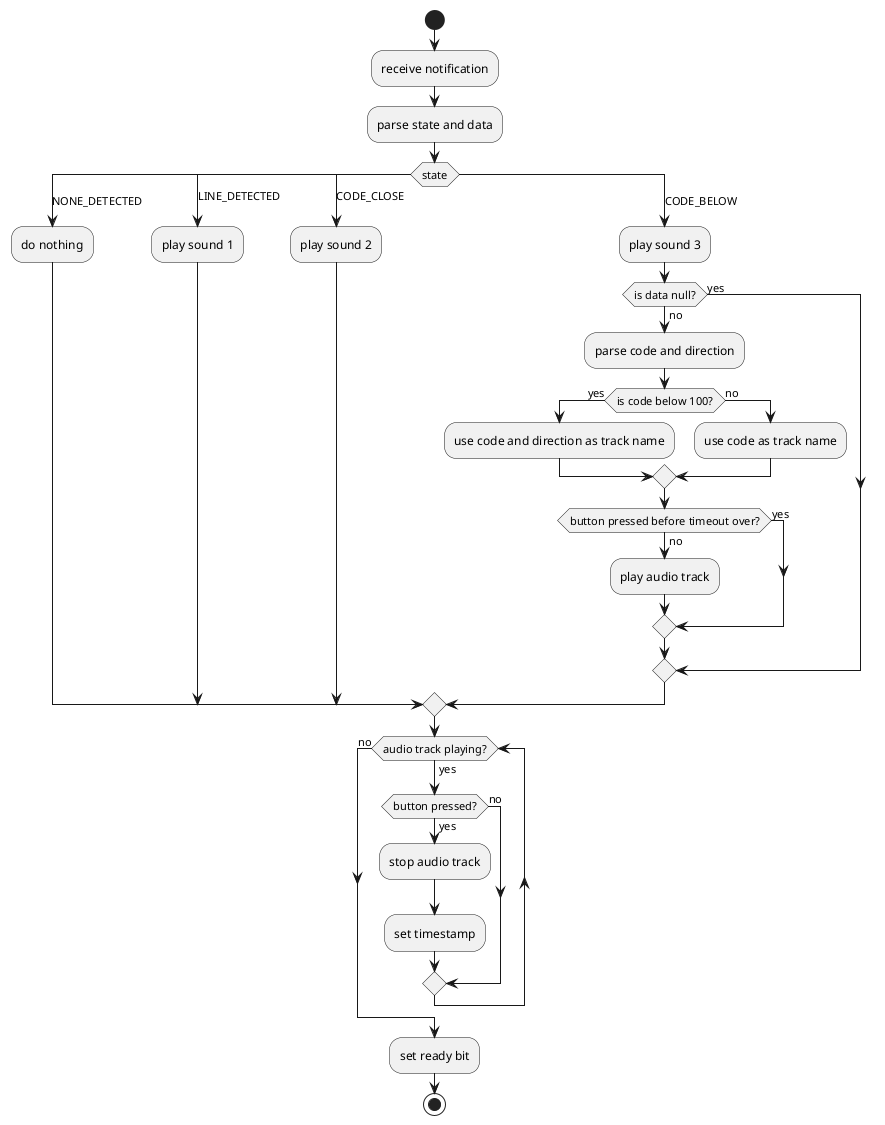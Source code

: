 @startuml Aktivitätsdiagramm

start

:receive notification;
:parse state and data;

switch (state)
case (NONE_DETECTED)
    :do nothing;
case (LINE_DETECTED)
    :play sound 1;
case (CODE_CLOSE)
    :play sound 2;
case (CODE_BELOW)
    :play sound 3;
    if (is data null?) then (yes)
    else (no)
        :parse code and direction;
        if (is code below 100?) then (yes)
            :use code and direction as track name;
        else (no)
            :use code as track name;
        endif
        if (button pressed before timeout over?) then (yes)
        else (no)
            :play audio track;
        endif
    endif
endswitch

while (audio track playing?) is (yes)
    if (button pressed?) then (yes)
        :stop audio track;
        :set timestamp;
    else (no)
    endif
endwhile (no)

:set ready bit;

stop

@enduml